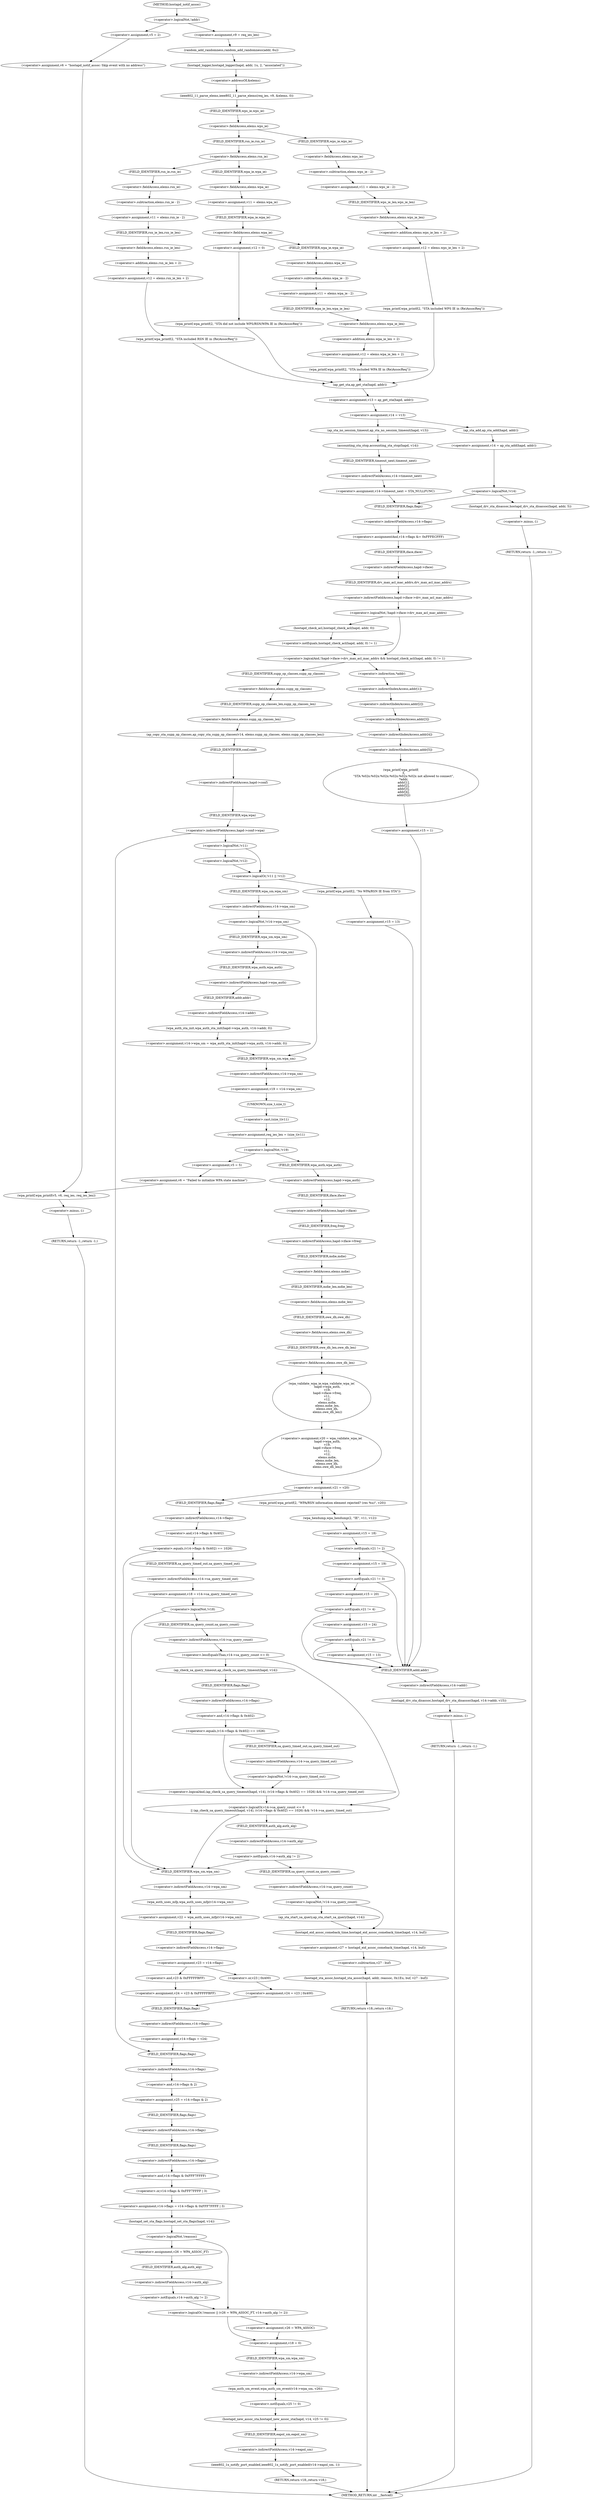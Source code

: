 digraph hostapd_notif_assoc {  
"1000153" [label = "(<operator>.logicalNot,!addr)" ]
"1000156" [label = "(<operator>.assignment,v5 = 2)" ]
"1000159" [label = "(<operator>.assignment,v6 = \"hostapd_notif_assoc: Skip event with no address\")" ]
"1000163" [label = "(wpa_printf,wpa_printf(v5, v6, req_ies, req_ies_len))" ]
"1000168" [label = "(RETURN,return -1;,return -1;)" ]
"1000169" [label = "(<operator>.minus,-1)" ]
"1000171" [label = "(<operator>.assignment,v9 = req_ies_len)" ]
"1000174" [label = "(random_add_randomness,random_add_randomness(addr, 6u))" ]
"1000177" [label = "(hostapd_logger,hostapd_logger(hapd, addr, 1u, 2, \"associated\"))" ]
"1000183" [label = "(ieee802_11_parse_elems,ieee802_11_parse_elems(req_ies, v9, &elems, 0))" ]
"1000186" [label = "(<operator>.addressOf,&elems)" ]
"1000190" [label = "(<operator>.fieldAccess,elems.wps_ie)" ]
"1000192" [label = "(FIELD_IDENTIFIER,wps_ie,wps_ie)" ]
"1000194" [label = "(<operator>.assignment,v11 = elems.wps_ie - 2)" ]
"1000196" [label = "(<operator>.subtraction,elems.wps_ie - 2)" ]
"1000197" [label = "(<operator>.fieldAccess,elems.wps_ie)" ]
"1000199" [label = "(FIELD_IDENTIFIER,wps_ie,wps_ie)" ]
"1000201" [label = "(<operator>.assignment,v12 = elems.wps_ie_len + 2)" ]
"1000203" [label = "(<operator>.addition,elems.wps_ie_len + 2)" ]
"1000204" [label = "(<operator>.fieldAccess,elems.wps_ie_len)" ]
"1000206" [label = "(FIELD_IDENTIFIER,wps_ie_len,wps_ie_len)" ]
"1000208" [label = "(wpa_printf,wpa_printf(2, \"STA included WPS IE in (Re)AssocReq\"))" ]
"1000213" [label = "(<operator>.fieldAccess,elems.rsn_ie)" ]
"1000215" [label = "(FIELD_IDENTIFIER,rsn_ie,rsn_ie)" ]
"1000217" [label = "(<operator>.assignment,v11 = elems.rsn_ie - 2)" ]
"1000219" [label = "(<operator>.subtraction,elems.rsn_ie - 2)" ]
"1000220" [label = "(<operator>.fieldAccess,elems.rsn_ie)" ]
"1000222" [label = "(FIELD_IDENTIFIER,rsn_ie,rsn_ie)" ]
"1000224" [label = "(<operator>.assignment,v12 = elems.rsn_ie_len + 2)" ]
"1000226" [label = "(<operator>.addition,elems.rsn_ie_len + 2)" ]
"1000227" [label = "(<operator>.fieldAccess,elems.rsn_ie_len)" ]
"1000229" [label = "(FIELD_IDENTIFIER,rsn_ie_len,rsn_ie_len)" ]
"1000231" [label = "(wpa_printf,wpa_printf(2, \"STA included RSN IE in (Re)AssocReq\"))" ]
"1000236" [label = "(<operator>.assignment,v11 = elems.wpa_ie)" ]
"1000238" [label = "(<operator>.fieldAccess,elems.wpa_ie)" ]
"1000240" [label = "(FIELD_IDENTIFIER,wpa_ie,wpa_ie)" ]
"1000242" [label = "(<operator>.fieldAccess,elems.wpa_ie)" ]
"1000244" [label = "(FIELD_IDENTIFIER,wpa_ie,wpa_ie)" ]
"1000246" [label = "(<operator>.assignment,v11 = elems.wpa_ie - 2)" ]
"1000248" [label = "(<operator>.subtraction,elems.wpa_ie - 2)" ]
"1000249" [label = "(<operator>.fieldAccess,elems.wpa_ie)" ]
"1000251" [label = "(FIELD_IDENTIFIER,wpa_ie,wpa_ie)" ]
"1000253" [label = "(<operator>.assignment,v12 = elems.wpa_ie_len + 2)" ]
"1000255" [label = "(<operator>.addition,elems.wpa_ie_len + 2)" ]
"1000256" [label = "(<operator>.fieldAccess,elems.wpa_ie_len)" ]
"1000258" [label = "(FIELD_IDENTIFIER,wpa_ie_len,wpa_ie_len)" ]
"1000260" [label = "(wpa_printf,wpa_printf(2, \"STA included WPA IE in (Re)AssocReq\"))" ]
"1000265" [label = "(<operator>.assignment,v12 = 0)" ]
"1000268" [label = "(wpa_printf,wpa_printf(2, \"STA did not include WPS/RSN/WPA IE in (Re)AssocReq\"))" ]
"1000271" [label = "(<operator>.assignment,v13 = ap_get_sta(hapd, addr))" ]
"1000273" [label = "(ap_get_sta,ap_get_sta(hapd, addr))" ]
"1000276" [label = "(<operator>.assignment,v14 = v13)" ]
"1000282" [label = "(ap_sta_no_session_timeout,ap_sta_no_session_timeout(hapd, v13))" ]
"1000285" [label = "(accounting_sta_stop,accounting_sta_stop(hapd, v14))" ]
"1000288" [label = "(<operator>.assignment,v14->timeout_next = STA_NULLFUNC)" ]
"1000289" [label = "(<operator>.indirectFieldAccess,v14->timeout_next)" ]
"1000291" [label = "(FIELD_IDENTIFIER,timeout_next,timeout_next)" ]
"1000295" [label = "(<operator>.assignment,v14 = ap_sta_add(hapd, addr))" ]
"1000297" [label = "(ap_sta_add,ap_sta_add(hapd, addr))" ]
"1000301" [label = "(<operator>.logicalNot,!v14)" ]
"1000304" [label = "(hostapd_drv_sta_disassoc,hostapd_drv_sta_disassoc(hapd, addr, 5))" ]
"1000308" [label = "(RETURN,return -1;,return -1;)" ]
"1000309" [label = "(<operator>.minus,-1)" ]
"1000311" [label = "(<operators>.assignmentAnd,v14->flags &= 0xFFFECFFF)" ]
"1000312" [label = "(<operator>.indirectFieldAccess,v14->flags)" ]
"1000314" [label = "(FIELD_IDENTIFIER,flags,flags)" ]
"1000317" [label = "(<operator>.logicalAnd,!hapd->iface->drv_max_acl_mac_addrs && hostapd_check_acl(hapd, addr, 0) != 1)" ]
"1000318" [label = "(<operator>.logicalNot,!hapd->iface->drv_max_acl_mac_addrs)" ]
"1000319" [label = "(<operator>.indirectFieldAccess,hapd->iface->drv_max_acl_mac_addrs)" ]
"1000320" [label = "(<operator>.indirectFieldAccess,hapd->iface)" ]
"1000322" [label = "(FIELD_IDENTIFIER,iface,iface)" ]
"1000323" [label = "(FIELD_IDENTIFIER,drv_max_acl_mac_addrs,drv_max_acl_mac_addrs)" ]
"1000324" [label = "(<operator>.notEquals,hostapd_check_acl(hapd, addr, 0) != 1)" ]
"1000325" [label = "(hostapd_check_acl,hostapd_check_acl(hapd, addr, 0))" ]
"1000331" [label = "(wpa_printf,wpa_printf(\n      3,\n      \"STA %02x:%02x:%02x:%02x:%02x:%02x not allowed to connect\",\n      *addr,\n      addr[1],\n      addr[2],\n      addr[3],\n      addr[4],\n      addr[5]))" ]
"1000334" [label = "(<operator>.indirection,*addr)" ]
"1000336" [label = "(<operator>.indirectIndexAccess,addr[1])" ]
"1000339" [label = "(<operator>.indirectIndexAccess,addr[2])" ]
"1000342" [label = "(<operator>.indirectIndexAccess,addr[3])" ]
"1000345" [label = "(<operator>.indirectIndexAccess,addr[4])" ]
"1000348" [label = "(<operator>.indirectIndexAccess,addr[5])" ]
"1000351" [label = "(<operator>.assignment,v15 = 1)" ]
"1000355" [label = "(hostapd_drv_sta_disassoc,hostapd_drv_sta_disassoc(hapd, v14->addr, v15))" ]
"1000357" [label = "(<operator>.indirectFieldAccess,v14->addr)" ]
"1000359" [label = "(FIELD_IDENTIFIER,addr,addr)" ]
"1000368" [label = "(RETURN,return -1;,return -1;)" ]
"1000369" [label = "(<operator>.minus,-1)" ]
"1000371" [label = "(ap_copy_sta_supp_op_classes,ap_copy_sta_supp_op_classes(v14, elems.supp_op_classes, elems.supp_op_classes_len))" ]
"1000373" [label = "(<operator>.fieldAccess,elems.supp_op_classes)" ]
"1000375" [label = "(FIELD_IDENTIFIER,supp_op_classes,supp_op_classes)" ]
"1000376" [label = "(<operator>.fieldAccess,elems.supp_op_classes_len)" ]
"1000378" [label = "(FIELD_IDENTIFIER,supp_op_classes_len,supp_op_classes_len)" ]
"1000380" [label = "(<operator>.indirectFieldAccess,hapd->conf->wpa)" ]
"1000381" [label = "(<operator>.indirectFieldAccess,hapd->conf)" ]
"1000383" [label = "(FIELD_IDENTIFIER,conf,conf)" ]
"1000384" [label = "(FIELD_IDENTIFIER,wpa,wpa)" ]
"1000387" [label = "(<operator>.logicalOr,!v11 || !v12)" ]
"1000388" [label = "(<operator>.logicalNot,!v11)" ]
"1000390" [label = "(<operator>.logicalNot,!v12)" ]
"1000393" [label = "(wpa_printf,wpa_printf(2, \"No WPA/RSN IE from STA\"))" ]
"1000396" [label = "(<operator>.assignment,v15 = 13)" ]
"1000401" [label = "(<operator>.logicalNot,!v14->wpa_sm)" ]
"1000402" [label = "(<operator>.indirectFieldAccess,v14->wpa_sm)" ]
"1000404" [label = "(FIELD_IDENTIFIER,wpa_sm,wpa_sm)" ]
"1000405" [label = "(<operator>.assignment,v14->wpa_sm = wpa_auth_sta_init(hapd->wpa_auth, v14->addr, 0))" ]
"1000406" [label = "(<operator>.indirectFieldAccess,v14->wpa_sm)" ]
"1000408" [label = "(FIELD_IDENTIFIER,wpa_sm,wpa_sm)" ]
"1000409" [label = "(wpa_auth_sta_init,wpa_auth_sta_init(hapd->wpa_auth, v14->addr, 0))" ]
"1000410" [label = "(<operator>.indirectFieldAccess,hapd->wpa_auth)" ]
"1000412" [label = "(FIELD_IDENTIFIER,wpa_auth,wpa_auth)" ]
"1000413" [label = "(<operator>.indirectFieldAccess,v14->addr)" ]
"1000415" [label = "(FIELD_IDENTIFIER,addr,addr)" ]
"1000417" [label = "(<operator>.assignment,v19 = v14->wpa_sm)" ]
"1000419" [label = "(<operator>.indirectFieldAccess,v14->wpa_sm)" ]
"1000421" [label = "(FIELD_IDENTIFIER,wpa_sm,wpa_sm)" ]
"1000422" [label = "(<operator>.assignment,req_ies_len = (size_t)v11)" ]
"1000424" [label = "(<operator>.cast,(size_t)v11)" ]
"1000425" [label = "(UNKNOWN,size_t,size_t)" ]
"1000428" [label = "(<operator>.logicalNot,!v19)" ]
"1000431" [label = "(<operator>.assignment,v5 = 5)" ]
"1000434" [label = "(<operator>.assignment,v6 = \"Failed to initialize WPA state machine\")" ]
"1000438" [label = "(<operator>.assignment,v20 = wpa_validate_wpa_ie(\n            hapd->wpa_auth,\n            v19,\n            hapd->iface->freq,\n            v11,\n            v12,\n            elems.mdie,\n            elems.mdie_len,\n            elems.owe_dh,\n            elems.owe_dh_len))" ]
"1000440" [label = "(wpa_validate_wpa_ie,wpa_validate_wpa_ie(\n            hapd->wpa_auth,\n            v19,\n            hapd->iface->freq,\n            v11,\n            v12,\n            elems.mdie,\n            elems.mdie_len,\n            elems.owe_dh,\n            elems.owe_dh_len))" ]
"1000441" [label = "(<operator>.indirectFieldAccess,hapd->wpa_auth)" ]
"1000443" [label = "(FIELD_IDENTIFIER,wpa_auth,wpa_auth)" ]
"1000445" [label = "(<operator>.indirectFieldAccess,hapd->iface->freq)" ]
"1000446" [label = "(<operator>.indirectFieldAccess,hapd->iface)" ]
"1000448" [label = "(FIELD_IDENTIFIER,iface,iface)" ]
"1000449" [label = "(FIELD_IDENTIFIER,freq,freq)" ]
"1000452" [label = "(<operator>.fieldAccess,elems.mdie)" ]
"1000454" [label = "(FIELD_IDENTIFIER,mdie,mdie)" ]
"1000455" [label = "(<operator>.fieldAccess,elems.mdie_len)" ]
"1000457" [label = "(FIELD_IDENTIFIER,mdie_len,mdie_len)" ]
"1000458" [label = "(<operator>.fieldAccess,elems.owe_dh)" ]
"1000460" [label = "(FIELD_IDENTIFIER,owe_dh,owe_dh)" ]
"1000461" [label = "(<operator>.fieldAccess,elems.owe_dh_len)" ]
"1000463" [label = "(FIELD_IDENTIFIER,owe_dh_len,owe_dh_len)" ]
"1000464" [label = "(<operator>.assignment,v21 = v20)" ]
"1000470" [label = "(wpa_printf,wpa_printf(2, \"WPA/RSN information element rejected? (res %u)\", v20))" ]
"1000474" [label = "(wpa_hexdump,wpa_hexdump(2, \"IE\", v11, v12))" ]
"1000479" [label = "(<operator>.assignment,v15 = 18)" ]
"1000483" [label = "(<operator>.notEquals,v21 != 2)" ]
"1000487" [label = "(<operator>.assignment,v15 = 19)" ]
"1000491" [label = "(<operator>.notEquals,v21 != 3)" ]
"1000495" [label = "(<operator>.assignment,v15 = 20)" ]
"1000499" [label = "(<operator>.notEquals,v21 != 4)" ]
"1000503" [label = "(<operator>.assignment,v15 = 24)" ]
"1000507" [label = "(<operator>.notEquals,v21 != 8)" ]
"1000510" [label = "(<operator>.assignment,v15 = 13)" ]
"1000515" [label = "(<operator>.equals,(v14->flags & 0x402) == 1026)" ]
"1000516" [label = "(<operator>.and,v14->flags & 0x402)" ]
"1000517" [label = "(<operator>.indirectFieldAccess,v14->flags)" ]
"1000519" [label = "(FIELD_IDENTIFIER,flags,flags)" ]
"1000523" [label = "(<operator>.assignment,v18 = v14->sa_query_timed_out)" ]
"1000525" [label = "(<operator>.indirectFieldAccess,v14->sa_query_timed_out)" ]
"1000527" [label = "(FIELD_IDENTIFIER,sa_query_timed_out,sa_query_timed_out)" ]
"1000529" [label = "(<operator>.logicalNot,!v18)" ]
"1000533" [label = "(<operator>.logicalOr,v14->sa_query_count <= 0\n          || (ap_check_sa_query_timeout(hapd, v14), (v14->flags & 0x402) == 1026) && !v14->sa_query_timed_out)" ]
"1000534" [label = "(<operator>.lessEqualsThan,v14->sa_query_count <= 0)" ]
"1000535" [label = "(<operator>.indirectFieldAccess,v14->sa_query_count)" ]
"1000537" [label = "(FIELD_IDENTIFIER,sa_query_count,sa_query_count)" ]
"1000539" [label = "(<operator>.logicalAnd,(ap_check_sa_query_timeout(hapd, v14), (v14->flags & 0x402) == 1026) && !v14->sa_query_timed_out)" ]
"1000541" [label = "(ap_check_sa_query_timeout,ap_check_sa_query_timeout(hapd, v14))" ]
"1000544" [label = "(<operator>.equals,(v14->flags & 0x402) == 1026)" ]
"1000545" [label = "(<operator>.and,v14->flags & 0x402)" ]
"1000546" [label = "(<operator>.indirectFieldAccess,v14->flags)" ]
"1000548" [label = "(FIELD_IDENTIFIER,flags,flags)" ]
"1000551" [label = "(<operator>.logicalNot,!v14->sa_query_timed_out)" ]
"1000552" [label = "(<operator>.indirectFieldAccess,v14->sa_query_timed_out)" ]
"1000554" [label = "(FIELD_IDENTIFIER,sa_query_timed_out,sa_query_timed_out)" ]
"1000557" [label = "(<operator>.notEquals,v14->auth_alg != 2)" ]
"1000558" [label = "(<operator>.indirectFieldAccess,v14->auth_alg)" ]
"1000560" [label = "(FIELD_IDENTIFIER,auth_alg,auth_alg)" ]
"1000564" [label = "(<operator>.logicalNot,!v14->sa_query_count)" ]
"1000565" [label = "(<operator>.indirectFieldAccess,v14->sa_query_count)" ]
"1000567" [label = "(FIELD_IDENTIFIER,sa_query_count,sa_query_count)" ]
"1000568" [label = "(ap_sta_start_sa_query,ap_sta_start_sa_query(hapd, v14))" ]
"1000571" [label = "(<operator>.assignment,v27 = hostapd_eid_assoc_comeback_time(hapd, v14, buf))" ]
"1000573" [label = "(hostapd_eid_assoc_comeback_time,hostapd_eid_assoc_comeback_time(hapd, v14, buf))" ]
"1000577" [label = "(hostapd_sta_assoc,hostapd_sta_assoc(hapd, addr, reassoc, 0x1Eu, buf, v27 - buf))" ]
"1000583" [label = "(<operator>.subtraction,v27 - buf)" ]
"1000586" [label = "(RETURN,return v18;,return v18;)" ]
"1000588" [label = "(<operator>.assignment,v22 = wpa_auth_uses_mfp(v14->wpa_sm))" ]
"1000590" [label = "(wpa_auth_uses_mfp,wpa_auth_uses_mfp(v14->wpa_sm))" ]
"1000591" [label = "(<operator>.indirectFieldAccess,v14->wpa_sm)" ]
"1000593" [label = "(FIELD_IDENTIFIER,wpa_sm,wpa_sm)" ]
"1000594" [label = "(<operator>.assignment,v23 = v14->flags)" ]
"1000596" [label = "(<operator>.indirectFieldAccess,v14->flags)" ]
"1000598" [label = "(FIELD_IDENTIFIER,flags,flags)" ]
"1000601" [label = "(<operator>.assignment,v24 = v23 | 0x400)" ]
"1000603" [label = "(<operator>.or,v23 | 0x400)" ]
"1000607" [label = "(<operator>.assignment,v24 = v23 & 0xFFFFFBFF)" ]
"1000609" [label = "(<operator>.and,v23 & 0xFFFFFBFF)" ]
"1000612" [label = "(<operator>.assignment,v14->flags = v24)" ]
"1000613" [label = "(<operator>.indirectFieldAccess,v14->flags)" ]
"1000615" [label = "(FIELD_IDENTIFIER,flags,flags)" ]
"1000617" [label = "(<operator>.assignment,v25 = v14->flags & 2)" ]
"1000619" [label = "(<operator>.and,v14->flags & 2)" ]
"1000620" [label = "(<operator>.indirectFieldAccess,v14->flags)" ]
"1000622" [label = "(FIELD_IDENTIFIER,flags,flags)" ]
"1000624" [label = "(<operator>.assignment,v14->flags = v14->flags & 0xFFF7FFFF | 3)" ]
"1000625" [label = "(<operator>.indirectFieldAccess,v14->flags)" ]
"1000627" [label = "(FIELD_IDENTIFIER,flags,flags)" ]
"1000628" [label = "(<operator>.or,v14->flags & 0xFFF7FFFF | 3)" ]
"1000629" [label = "(<operator>.and,v14->flags & 0xFFF7FFFF)" ]
"1000630" [label = "(<operator>.indirectFieldAccess,v14->flags)" ]
"1000632" [label = "(FIELD_IDENTIFIER,flags,flags)" ]
"1000635" [label = "(hostapd_set_sta_flags,hostapd_set_sta_flags(hapd, v14))" ]
"1000639" [label = "(<operator>.logicalOr,!reassoc || (v26 = WPA_ASSOC_FT, v14->auth_alg != 2))" ]
"1000640" [label = "(<operator>.logicalNot,!reassoc)" ]
"1000643" [label = "(<operator>.assignment,v26 = WPA_ASSOC_FT)" ]
"1000646" [label = "(<operator>.notEquals,v14->auth_alg != 2)" ]
"1000647" [label = "(<operator>.indirectFieldAccess,v14->auth_alg)" ]
"1000649" [label = "(FIELD_IDENTIFIER,auth_alg,auth_alg)" ]
"1000651" [label = "(<operator>.assignment,v26 = WPA_ASSOC)" ]
"1000654" [label = "(<operator>.assignment,v18 = 0)" ]
"1000657" [label = "(wpa_auth_sm_event,wpa_auth_sm_event(v14->wpa_sm, v26))" ]
"1000658" [label = "(<operator>.indirectFieldAccess,v14->wpa_sm)" ]
"1000660" [label = "(FIELD_IDENTIFIER,wpa_sm,wpa_sm)" ]
"1000662" [label = "(hostapd_new_assoc_sta,hostapd_new_assoc_sta(hapd, v14, v25 != 0))" ]
"1000665" [label = "(<operator>.notEquals,v25 != 0)" ]
"1000668" [label = "(ieee802_1x_notify_port_enabled,ieee802_1x_notify_port_enabled(v14->eapol_sm, 1))" ]
"1000669" [label = "(<operator>.indirectFieldAccess,v14->eapol_sm)" ]
"1000671" [label = "(FIELD_IDENTIFIER,eapol_sm,eapol_sm)" ]
"1000673" [label = "(RETURN,return v18;,return v18;)" ]
"1000123" [label = "(METHOD,hostapd_notif_assoc)" ]
"1000675" [label = "(METHOD_RETURN,int __fastcall)" ]
  "1000153" -> "1000156" 
  "1000153" -> "1000171" 
  "1000156" -> "1000159" 
  "1000159" -> "1000163" 
  "1000163" -> "1000169" 
  "1000168" -> "1000675" 
  "1000169" -> "1000168" 
  "1000171" -> "1000174" 
  "1000174" -> "1000177" 
  "1000177" -> "1000186" 
  "1000183" -> "1000192" 
  "1000186" -> "1000183" 
  "1000190" -> "1000199" 
  "1000190" -> "1000215" 
  "1000192" -> "1000190" 
  "1000194" -> "1000206" 
  "1000196" -> "1000194" 
  "1000197" -> "1000196" 
  "1000199" -> "1000197" 
  "1000201" -> "1000208" 
  "1000203" -> "1000201" 
  "1000204" -> "1000203" 
  "1000206" -> "1000204" 
  "1000208" -> "1000273" 
  "1000213" -> "1000222" 
  "1000213" -> "1000240" 
  "1000215" -> "1000213" 
  "1000217" -> "1000229" 
  "1000219" -> "1000217" 
  "1000220" -> "1000219" 
  "1000222" -> "1000220" 
  "1000224" -> "1000231" 
  "1000226" -> "1000224" 
  "1000227" -> "1000226" 
  "1000229" -> "1000227" 
  "1000231" -> "1000273" 
  "1000236" -> "1000244" 
  "1000238" -> "1000236" 
  "1000240" -> "1000238" 
  "1000242" -> "1000251" 
  "1000242" -> "1000265" 
  "1000244" -> "1000242" 
  "1000246" -> "1000258" 
  "1000248" -> "1000246" 
  "1000249" -> "1000248" 
  "1000251" -> "1000249" 
  "1000253" -> "1000260" 
  "1000255" -> "1000253" 
  "1000256" -> "1000255" 
  "1000258" -> "1000256" 
  "1000260" -> "1000273" 
  "1000265" -> "1000268" 
  "1000268" -> "1000273" 
  "1000271" -> "1000276" 
  "1000273" -> "1000271" 
  "1000276" -> "1000282" 
  "1000276" -> "1000297" 
  "1000282" -> "1000285" 
  "1000285" -> "1000291" 
  "1000288" -> "1000314" 
  "1000289" -> "1000288" 
  "1000291" -> "1000289" 
  "1000295" -> "1000301" 
  "1000297" -> "1000295" 
  "1000301" -> "1000304" 
  "1000301" -> "1000314" 
  "1000304" -> "1000309" 
  "1000308" -> "1000675" 
  "1000309" -> "1000308" 
  "1000311" -> "1000322" 
  "1000312" -> "1000311" 
  "1000314" -> "1000312" 
  "1000317" -> "1000334" 
  "1000317" -> "1000375" 
  "1000318" -> "1000317" 
  "1000318" -> "1000325" 
  "1000319" -> "1000318" 
  "1000320" -> "1000323" 
  "1000322" -> "1000320" 
  "1000323" -> "1000319" 
  "1000324" -> "1000317" 
  "1000325" -> "1000324" 
  "1000331" -> "1000351" 
  "1000334" -> "1000336" 
  "1000336" -> "1000339" 
  "1000339" -> "1000342" 
  "1000342" -> "1000345" 
  "1000345" -> "1000348" 
  "1000348" -> "1000331" 
  "1000351" -> "1000359" 
  "1000355" -> "1000369" 
  "1000357" -> "1000355" 
  "1000359" -> "1000357" 
  "1000368" -> "1000675" 
  "1000369" -> "1000368" 
  "1000371" -> "1000383" 
  "1000373" -> "1000378" 
  "1000375" -> "1000373" 
  "1000376" -> "1000371" 
  "1000378" -> "1000376" 
  "1000380" -> "1000388" 
  "1000380" -> "1000622" 
  "1000381" -> "1000384" 
  "1000383" -> "1000381" 
  "1000384" -> "1000380" 
  "1000387" -> "1000393" 
  "1000387" -> "1000404" 
  "1000388" -> "1000387" 
  "1000388" -> "1000390" 
  "1000390" -> "1000387" 
  "1000393" -> "1000396" 
  "1000396" -> "1000359" 
  "1000401" -> "1000408" 
  "1000401" -> "1000421" 
  "1000402" -> "1000401" 
  "1000404" -> "1000402" 
  "1000405" -> "1000421" 
  "1000406" -> "1000412" 
  "1000408" -> "1000406" 
  "1000409" -> "1000405" 
  "1000410" -> "1000415" 
  "1000412" -> "1000410" 
  "1000413" -> "1000409" 
  "1000415" -> "1000413" 
  "1000417" -> "1000425" 
  "1000419" -> "1000417" 
  "1000421" -> "1000419" 
  "1000422" -> "1000428" 
  "1000424" -> "1000422" 
  "1000425" -> "1000424" 
  "1000428" -> "1000431" 
  "1000428" -> "1000443" 
  "1000431" -> "1000434" 
  "1000434" -> "1000163" 
  "1000438" -> "1000464" 
  "1000440" -> "1000438" 
  "1000441" -> "1000448" 
  "1000443" -> "1000441" 
  "1000445" -> "1000454" 
  "1000446" -> "1000449" 
  "1000448" -> "1000446" 
  "1000449" -> "1000445" 
  "1000452" -> "1000457" 
  "1000454" -> "1000452" 
  "1000455" -> "1000460" 
  "1000457" -> "1000455" 
  "1000458" -> "1000463" 
  "1000460" -> "1000458" 
  "1000461" -> "1000440" 
  "1000463" -> "1000461" 
  "1000464" -> "1000470" 
  "1000464" -> "1000519" 
  "1000470" -> "1000474" 
  "1000474" -> "1000479" 
  "1000479" -> "1000483" 
  "1000483" -> "1000487" 
  "1000483" -> "1000359" 
  "1000487" -> "1000491" 
  "1000491" -> "1000495" 
  "1000491" -> "1000359" 
  "1000495" -> "1000499" 
  "1000499" -> "1000503" 
  "1000499" -> "1000359" 
  "1000503" -> "1000507" 
  "1000507" -> "1000510" 
  "1000507" -> "1000359" 
  "1000510" -> "1000359" 
  "1000515" -> "1000527" 
  "1000515" -> "1000593" 
  "1000516" -> "1000515" 
  "1000517" -> "1000516" 
  "1000519" -> "1000517" 
  "1000523" -> "1000529" 
  "1000525" -> "1000523" 
  "1000527" -> "1000525" 
  "1000529" -> "1000537" 
  "1000529" -> "1000593" 
  "1000533" -> "1000560" 
  "1000533" -> "1000593" 
  "1000534" -> "1000533" 
  "1000534" -> "1000541" 
  "1000535" -> "1000534" 
  "1000537" -> "1000535" 
  "1000539" -> "1000533" 
  "1000541" -> "1000548" 
  "1000544" -> "1000539" 
  "1000544" -> "1000554" 
  "1000545" -> "1000544" 
  "1000546" -> "1000545" 
  "1000548" -> "1000546" 
  "1000551" -> "1000539" 
  "1000552" -> "1000551" 
  "1000554" -> "1000552" 
  "1000557" -> "1000567" 
  "1000557" -> "1000593" 
  "1000558" -> "1000557" 
  "1000560" -> "1000558" 
  "1000564" -> "1000568" 
  "1000564" -> "1000573" 
  "1000565" -> "1000564" 
  "1000567" -> "1000565" 
  "1000568" -> "1000573" 
  "1000571" -> "1000583" 
  "1000573" -> "1000571" 
  "1000577" -> "1000586" 
  "1000583" -> "1000577" 
  "1000586" -> "1000675" 
  "1000588" -> "1000598" 
  "1000590" -> "1000588" 
  "1000591" -> "1000590" 
  "1000593" -> "1000591" 
  "1000594" -> "1000603" 
  "1000594" -> "1000609" 
  "1000596" -> "1000594" 
  "1000598" -> "1000596" 
  "1000601" -> "1000615" 
  "1000603" -> "1000601" 
  "1000607" -> "1000615" 
  "1000609" -> "1000607" 
  "1000612" -> "1000622" 
  "1000613" -> "1000612" 
  "1000615" -> "1000613" 
  "1000617" -> "1000627" 
  "1000619" -> "1000617" 
  "1000620" -> "1000619" 
  "1000622" -> "1000620" 
  "1000624" -> "1000635" 
  "1000625" -> "1000632" 
  "1000627" -> "1000625" 
  "1000628" -> "1000624" 
  "1000629" -> "1000628" 
  "1000630" -> "1000629" 
  "1000632" -> "1000630" 
  "1000635" -> "1000640" 
  "1000639" -> "1000651" 
  "1000639" -> "1000654" 
  "1000640" -> "1000639" 
  "1000640" -> "1000643" 
  "1000643" -> "1000649" 
  "1000646" -> "1000639" 
  "1000647" -> "1000646" 
  "1000649" -> "1000647" 
  "1000651" -> "1000654" 
  "1000654" -> "1000660" 
  "1000657" -> "1000665" 
  "1000658" -> "1000657" 
  "1000660" -> "1000658" 
  "1000662" -> "1000671" 
  "1000665" -> "1000662" 
  "1000668" -> "1000673" 
  "1000669" -> "1000668" 
  "1000671" -> "1000669" 
  "1000673" -> "1000675" 
  "1000123" -> "1000153" 
}
